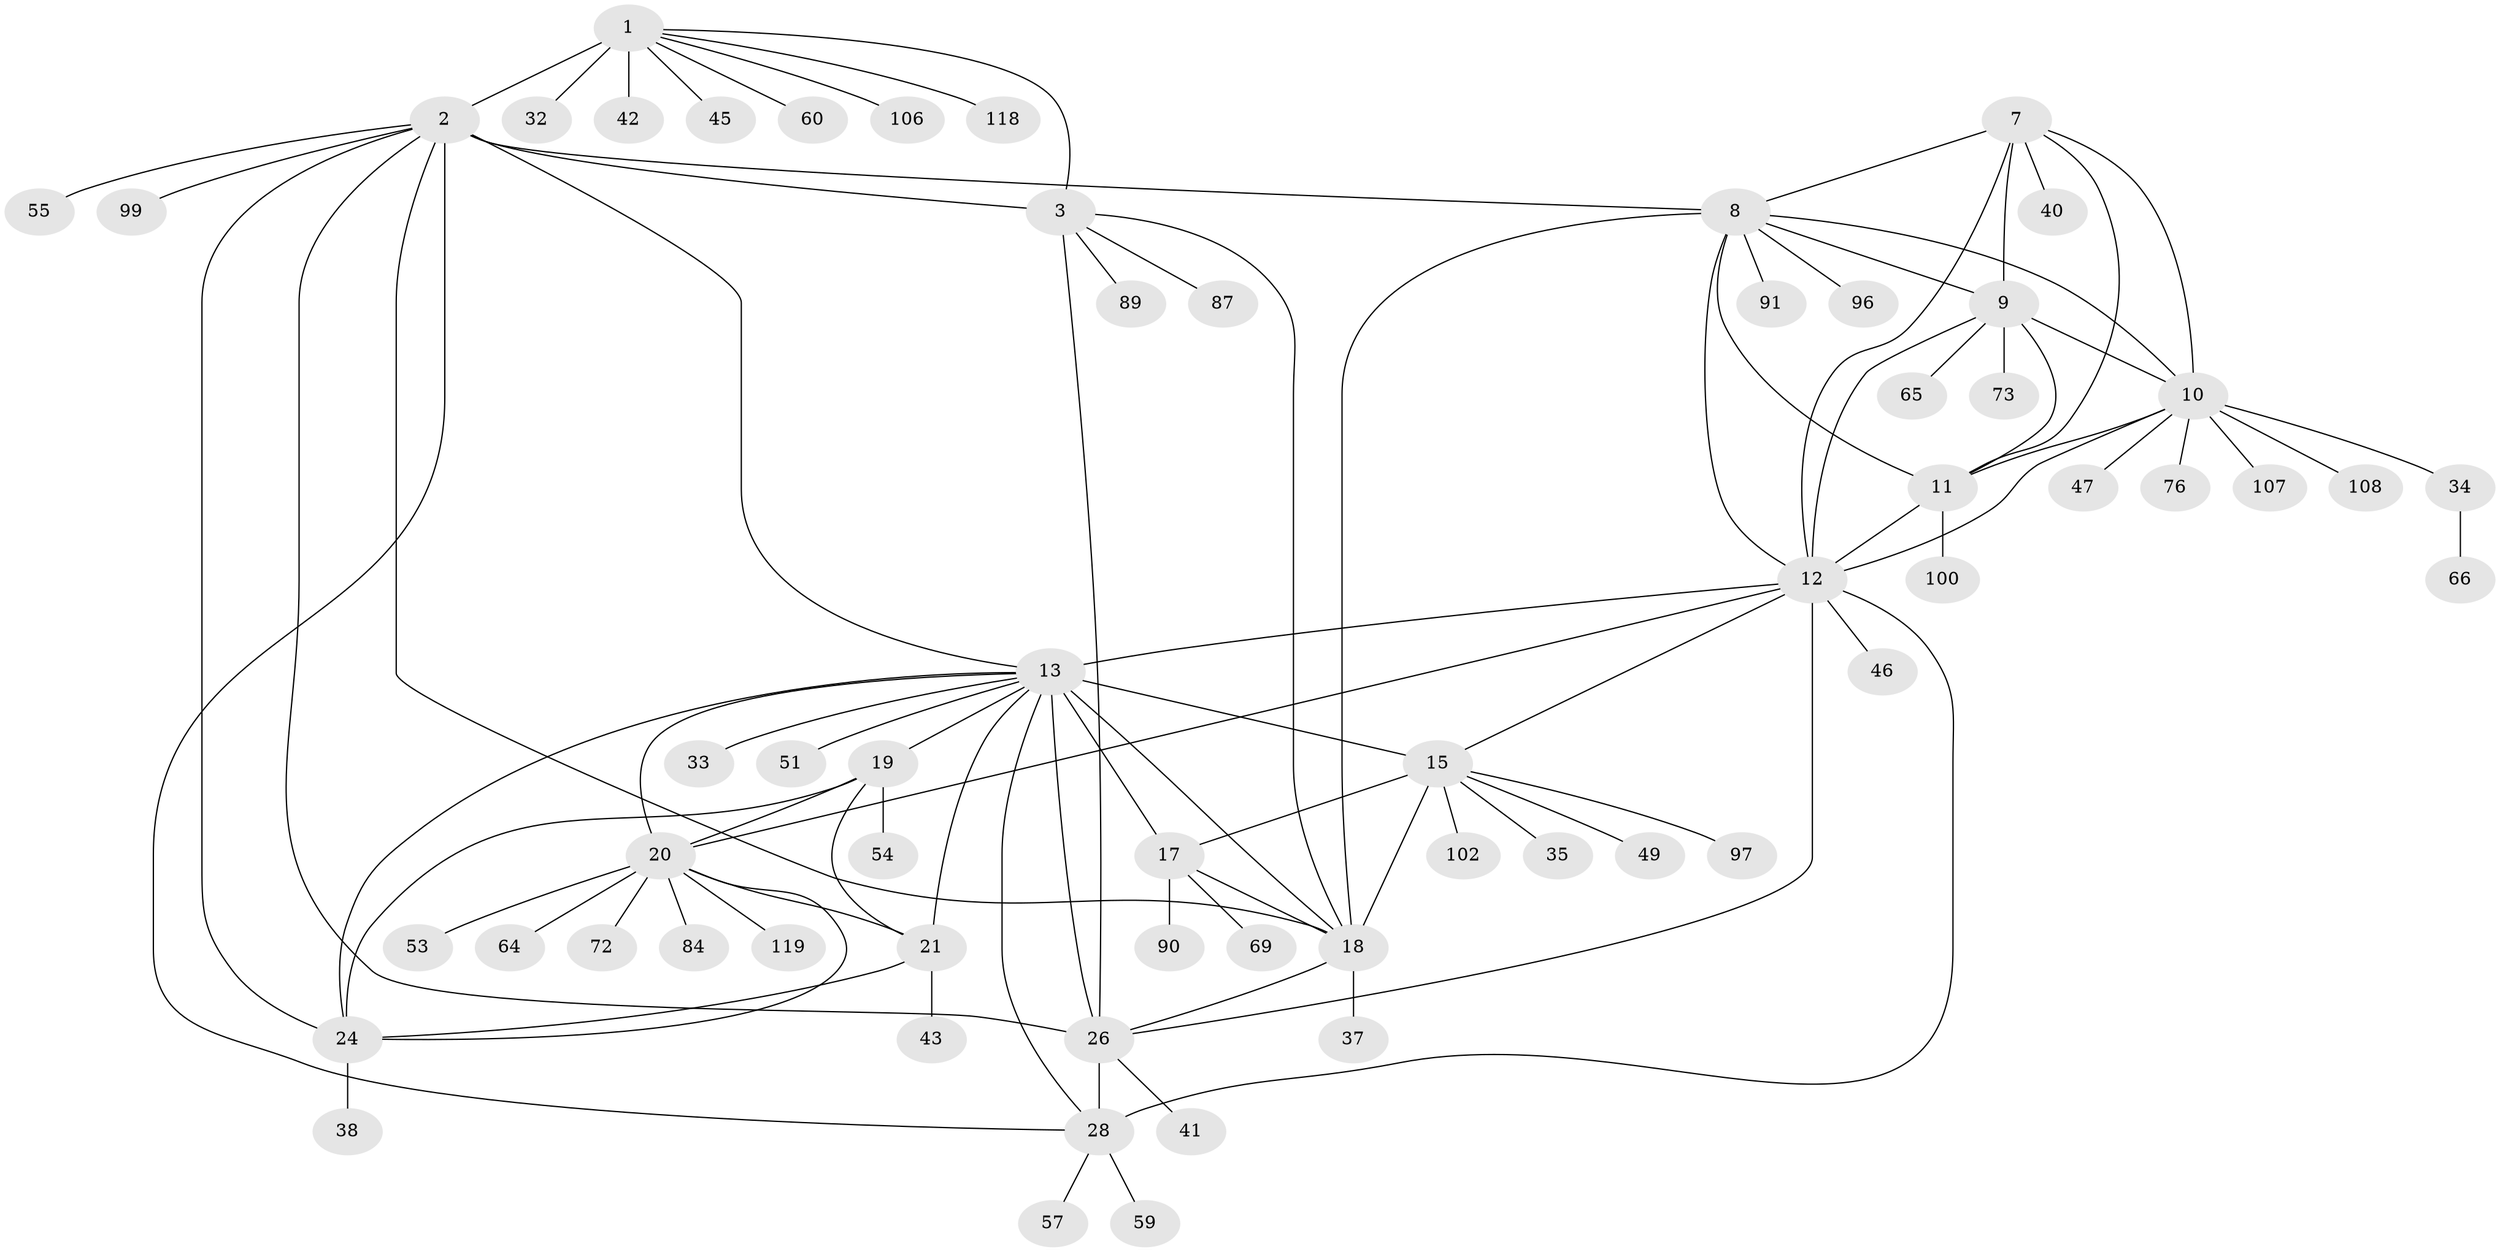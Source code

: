 // original degree distribution, {11: 0.04, 6: 0.048, 9: 0.032, 8: 0.024, 10: 0.032, 7: 0.056, 12: 0.008, 1: 0.592, 2: 0.12, 3: 0.048}
// Generated by graph-tools (version 1.1) at 2025/15/03/09/25 04:15:54]
// undirected, 62 vertices, 95 edges
graph export_dot {
graph [start="1"]
  node [color=gray90,style=filled];
  1;
  2 [super="+4"];
  3;
  7;
  8;
  9;
  10;
  11;
  12 [super="+44+25+74+79+86+104"];
  13 [super="+14+94+122+77+23+16"];
  15 [super="+83"];
  17;
  18 [super="+56+52"];
  19 [super="+68+36+22"];
  20;
  21 [super="+81"];
  24;
  26 [super="+27+30"];
  28 [super="+31"];
  32 [super="+82"];
  33;
  34 [super="+103"];
  35;
  37;
  38;
  40;
  41;
  42 [super="+111+58"];
  43 [super="+88+48"];
  45;
  46;
  47;
  49;
  51;
  53;
  54;
  55;
  57 [super="+62"];
  59;
  60;
  64 [super="+98"];
  65;
  66;
  69 [super="+71"];
  72;
  73;
  76;
  84;
  87;
  89;
  90;
  91;
  96;
  97;
  99;
  100;
  102;
  106;
  107;
  108;
  118;
  119;
  1 -- 2 [weight=4];
  1 -- 3;
  1 -- 32;
  1 -- 42;
  1 -- 45;
  1 -- 60;
  1 -- 106;
  1 -- 118;
  2 -- 3 [weight=4];
  2 -- 99;
  2 -- 8;
  2 -- 13;
  2 -- 18;
  2 -- 55;
  2 -- 24;
  2 -- 26;
  2 -- 28;
  3 -- 26;
  3 -- 87;
  3 -- 89;
  3 -- 18;
  7 -- 8;
  7 -- 9;
  7 -- 10;
  7 -- 11;
  7 -- 12;
  7 -- 40;
  8 -- 9;
  8 -- 10;
  8 -- 11;
  8 -- 12 [weight=2];
  8 -- 18;
  8 -- 91;
  8 -- 96;
  9 -- 10;
  9 -- 11;
  9 -- 12;
  9 -- 65;
  9 -- 73;
  10 -- 11;
  10 -- 12;
  10 -- 34;
  10 -- 47;
  10 -- 76;
  10 -- 107;
  10 -- 108;
  11 -- 12;
  11 -- 100;
  12 -- 20;
  12 -- 46;
  12 -- 28 [weight=2];
  12 -- 26 [weight=3];
  12 -- 13;
  12 -- 15;
  13 -- 15 [weight=3];
  13 -- 17 [weight=3];
  13 -- 18 [weight=3];
  13 -- 51;
  13 -- 33;
  13 -- 19 [weight=2];
  13 -- 20;
  13 -- 21;
  13 -- 24;
  13 -- 26 [weight=3];
  13 -- 28;
  15 -- 17;
  15 -- 18;
  15 -- 35;
  15 -- 49;
  15 -- 97;
  15 -- 102;
  17 -- 18;
  17 -- 69;
  17 -- 90;
  18 -- 37;
  18 -- 26;
  19 -- 20 [weight=2];
  19 -- 21 [weight=2];
  19 -- 24 [weight=2];
  19 -- 54;
  20 -- 21;
  20 -- 24;
  20 -- 53;
  20 -- 64;
  20 -- 72;
  20 -- 84;
  20 -- 119;
  21 -- 24;
  21 -- 43;
  24 -- 38;
  26 -- 28 [weight=3];
  26 -- 41;
  28 -- 57;
  28 -- 59;
  34 -- 66;
}
